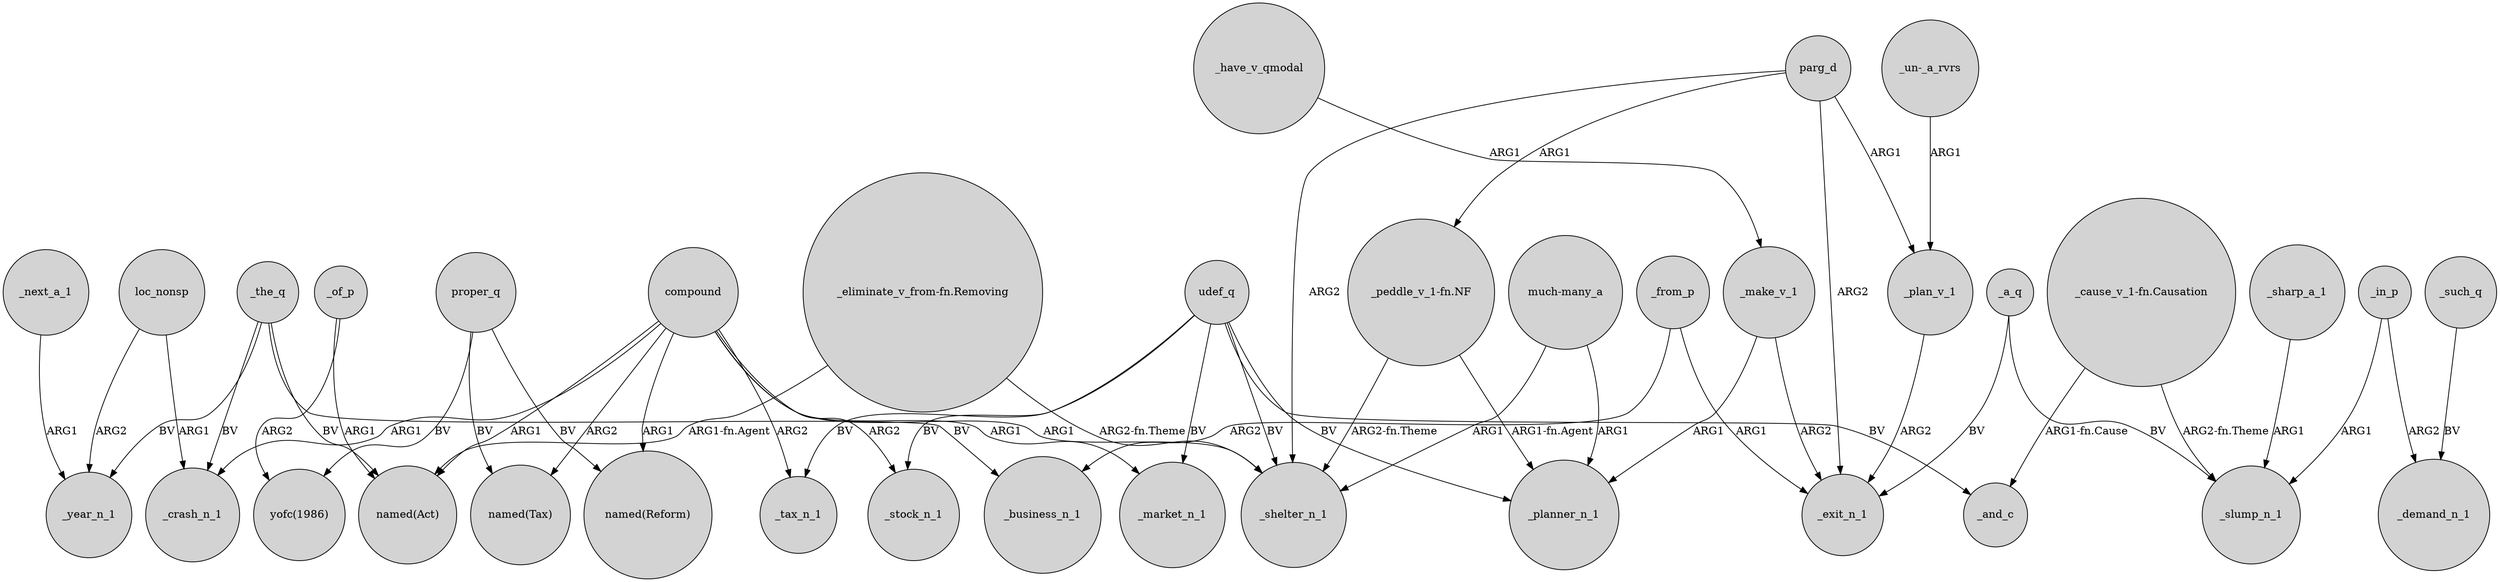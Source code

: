 digraph {
	node [shape=circle style=filled]
	_the_q -> _business_n_1 [label=BV]
	_the_q -> "named(Act)" [label=BV]
	proper_q -> "named(Reform)" [label=BV]
	parg_d -> _plan_v_1 [label=ARG1]
	_sharp_a_1 -> _slump_n_1 [label=ARG1]
	compound -> _crash_n_1 [label=ARG1]
	loc_nonsp -> _crash_n_1 [label=ARG1]
	"much-many_a" -> _planner_n_1 [label=ARG1]
	udef_q -> _market_n_1 [label=BV]
	udef_q -> _shelter_n_1 [label=BV]
	_of_p -> "named(Act)" [label=ARG1]
	parg_d -> "_peddle_v_1-fn.NF" [label=ARG1]
	_make_v_1 -> _exit_n_1 [label=ARG2]
	_have_v_qmodal -> _make_v_1 [label=ARG1]
	compound -> _shelter_n_1 [label=ARG1]
	compound -> _stock_n_1 [label=ARG2]
	_in_p -> _slump_n_1 [label=ARG1]
	"much-many_a" -> _shelter_n_1 [label=ARG1]
	udef_q -> _tax_n_1 [label=BV]
	"_eliminate_v_from-fn.Removing" -> _shelter_n_1 [label="ARG2-fn.Theme"]
	"_eliminate_v_from-fn.Removing" -> "named(Act)" [label="ARG1-fn.Agent"]
	proper_q -> "named(Tax)" [label=BV]
	_of_p -> "yofc(1986)" [label=ARG2]
	udef_q -> _stock_n_1 [label=BV]
	parg_d -> _exit_n_1 [label=ARG2]
	compound -> "named(Reform)" [label=ARG1]
	"_cause_v_1-fn.Causation" -> _slump_n_1 [label="ARG2-fn.Theme"]
	"_cause_v_1-fn.Causation" -> _and_c [label="ARG1-fn.Cause"]
	_such_q -> _demand_n_1 [label=BV]
	_next_a_1 -> _year_n_1 [label=ARG1]
	_a_q -> _exit_n_1 [label=BV]
	"_un-_a_rvrs" -> _plan_v_1 [label=ARG1]
	_make_v_1 -> _planner_n_1 [label=ARG1]
	loc_nonsp -> _year_n_1 [label=ARG2]
	udef_q -> _planner_n_1 [label=BV]
	proper_q -> "yofc(1986)" [label=BV]
	_the_q -> _year_n_1 [label=BV]
	_from_p -> _business_n_1 [label=ARG2]
	"_peddle_v_1-fn.NF" -> _shelter_n_1 [label="ARG2-fn.Theme"]
	_from_p -> _exit_n_1 [label=ARG1]
	compound -> "named(Act)" [label=ARG1]
	compound -> _market_n_1 [label=ARG1]
	"_peddle_v_1-fn.NF" -> _planner_n_1 [label="ARG1-fn.Agent"]
	_a_q -> _slump_n_1 [label=BV]
	compound -> _tax_n_1 [label=ARG2]
	_plan_v_1 -> _exit_n_1 [label=ARG2]
	udef_q -> _and_c [label=BV]
	parg_d -> _shelter_n_1 [label=ARG2]
	compound -> "named(Tax)" [label=ARG2]
	_the_q -> _crash_n_1 [label=BV]
	_in_p -> _demand_n_1 [label=ARG2]
}
